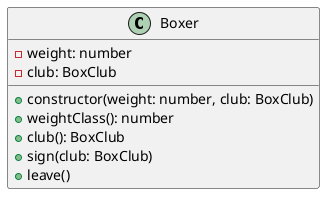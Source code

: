 @startuml
class Boxer {
    - weight: number
    - club: BoxClub

    + constructor(weight: number, club: BoxClub)
    + weightClass(): number
    + club(): BoxClub
    + sign(club: BoxClub)
    + leave()
}
@enduml